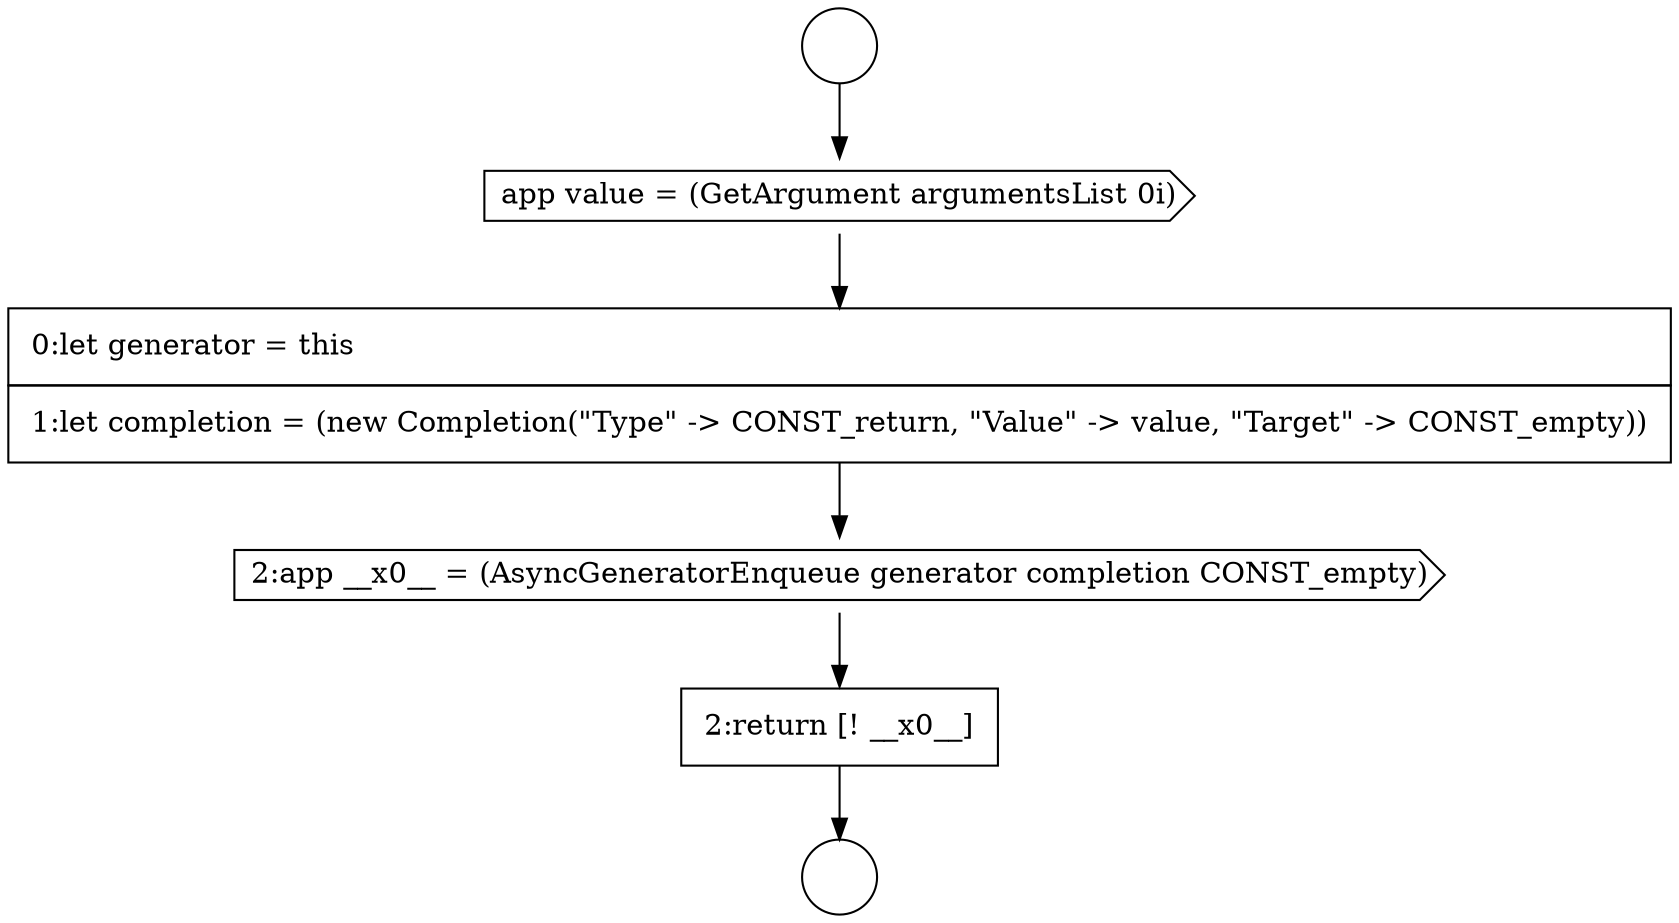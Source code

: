 digraph {
  node19259 [shape=circle label=" " color="black" fillcolor="white" style=filled]
  node19263 [shape=cds, label=<<font color="black">2:app __x0__ = (AsyncGeneratorEnqueue generator completion CONST_empty)</font>> color="black" fillcolor="white" style=filled]
  node19262 [shape=none, margin=0, label=<<font color="black">
    <table border="0" cellborder="1" cellspacing="0" cellpadding="10">
      <tr><td align="left">0:let generator = this</td></tr>
      <tr><td align="left">1:let completion = (new Completion(&quot;Type&quot; -&gt; CONST_return, &quot;Value&quot; -&gt; value, &quot;Target&quot; -&gt; CONST_empty))</td></tr>
    </table>
  </font>> color="black" fillcolor="white" style=filled]
  node19264 [shape=none, margin=0, label=<<font color="black">
    <table border="0" cellborder="1" cellspacing="0" cellpadding="10">
      <tr><td align="left">2:return [! __x0__]</td></tr>
    </table>
  </font>> color="black" fillcolor="white" style=filled]
  node19261 [shape=cds, label=<<font color="black">app value = (GetArgument argumentsList 0i)</font>> color="black" fillcolor="white" style=filled]
  node19260 [shape=circle label=" " color="black" fillcolor="white" style=filled]
  node19259 -> node19261 [ color="black"]
  node19262 -> node19263 [ color="black"]
  node19264 -> node19260 [ color="black"]
  node19261 -> node19262 [ color="black"]
  node19263 -> node19264 [ color="black"]
}
